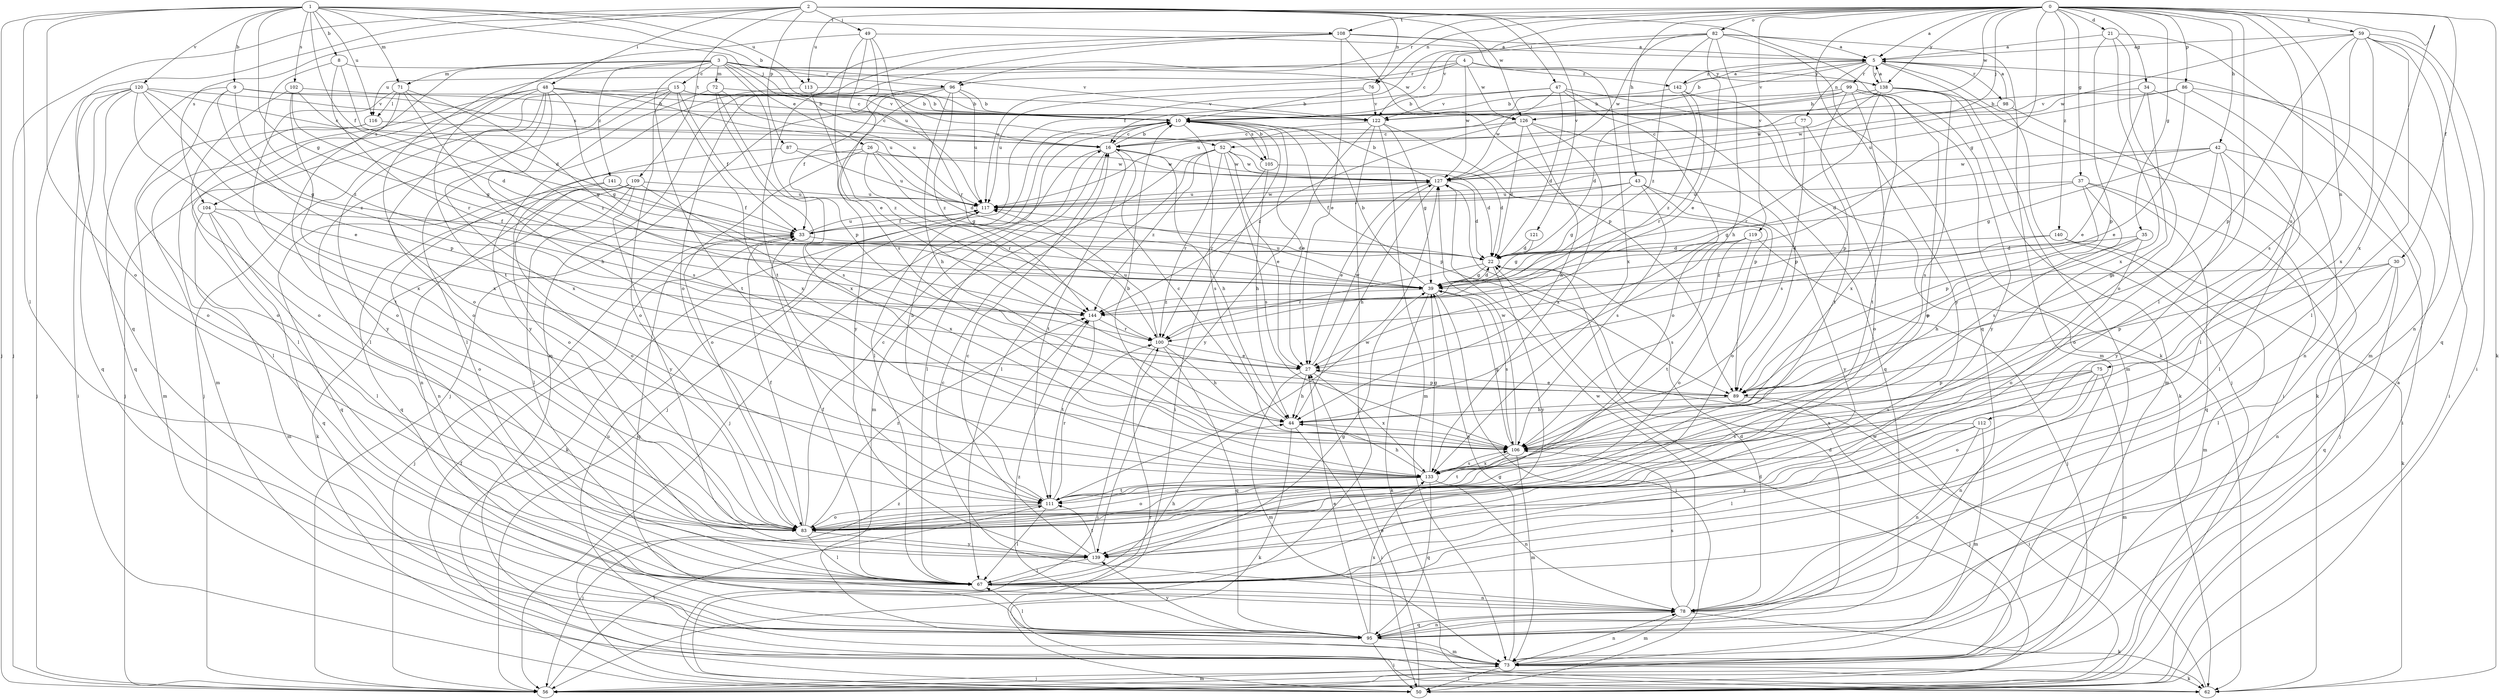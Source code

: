 strict digraph  {
0;
1;
2;
3;
4;
5;
8;
9;
10;
15;
16;
21;
22;
26;
27;
30;
33;
34;
35;
37;
39;
42;
43;
44;
47;
48;
49;
50;
52;
56;
59;
62;
67;
71;
72;
73;
75;
76;
77;
78;
82;
83;
86;
87;
89;
95;
96;
98;
99;
100;
102;
104;
105;
106;
108;
109;
111;
112;
113;
116;
117;
119;
120;
121;
122;
126;
127;
133;
138;
139;
140;
141;
142;
144;
0 -> 5  [label=a];
0 -> 21  [label=d];
0 -> 30  [label=f];
0 -> 33  [label=f];
0 -> 34  [label=g];
0 -> 35  [label=g];
0 -> 37  [label=g];
0 -> 39  [label=g];
0 -> 42  [label=h];
0 -> 43  [label=h];
0 -> 52  [label=j];
0 -> 59  [label=k];
0 -> 62  [label=k];
0 -> 67  [label=l];
0 -> 75  [label=n];
0 -> 76  [label=n];
0 -> 82  [label=o];
0 -> 86  [label=p];
0 -> 95  [label=q];
0 -> 96  [label=r];
0 -> 108  [label=t];
0 -> 112  [label=u];
0 -> 113  [label=u];
0 -> 119  [label=v];
0 -> 126  [label=w];
0 -> 133  [label=x];
0 -> 138  [label=y];
0 -> 140  [label=z];
1 -> 8  [label=b];
1 -> 9  [label=b];
1 -> 10  [label=b];
1 -> 33  [label=f];
1 -> 39  [label=g];
1 -> 52  [label=j];
1 -> 56  [label=j];
1 -> 67  [label=l];
1 -> 71  [label=m];
1 -> 83  [label=o];
1 -> 102  [label=s];
1 -> 108  [label=t];
1 -> 113  [label=u];
1 -> 116  [label=u];
1 -> 120  [label=v];
2 -> 47  [label=i];
2 -> 48  [label=i];
2 -> 49  [label=i];
2 -> 56  [label=j];
2 -> 62  [label=k];
2 -> 76  [label=n];
2 -> 87  [label=p];
2 -> 95  [label=q];
2 -> 104  [label=s];
2 -> 109  [label=t];
2 -> 121  [label=v];
2 -> 126  [label=w];
3 -> 15  [label=c];
3 -> 16  [label=c];
3 -> 26  [label=e];
3 -> 71  [label=m];
3 -> 72  [label=m];
3 -> 83  [label=o];
3 -> 89  [label=p];
3 -> 96  [label=r];
3 -> 104  [label=s];
3 -> 111  [label=t];
3 -> 122  [label=v];
3 -> 126  [label=w];
3 -> 141  [label=z];
4 -> 96  [label=r];
4 -> 116  [label=u];
4 -> 117  [label=u];
4 -> 126  [label=w];
4 -> 127  [label=w];
4 -> 138  [label=y];
4 -> 142  [label=z];
5 -> 10  [label=b];
5 -> 56  [label=j];
5 -> 73  [label=m];
5 -> 77  [label=n];
5 -> 98  [label=r];
5 -> 99  [label=r];
5 -> 122  [label=v];
5 -> 138  [label=y];
5 -> 142  [label=z];
8 -> 22  [label=d];
8 -> 100  [label=r];
8 -> 138  [label=y];
8 -> 144  [label=z];
9 -> 39  [label=g];
9 -> 83  [label=o];
9 -> 89  [label=p];
9 -> 95  [label=q];
9 -> 105  [label=s];
9 -> 122  [label=v];
10 -> 16  [label=c];
10 -> 27  [label=e];
10 -> 50  [label=i];
10 -> 56  [label=j];
10 -> 67  [label=l];
10 -> 89  [label=p];
10 -> 105  [label=s];
10 -> 106  [label=s];
15 -> 10  [label=b];
15 -> 16  [label=c];
15 -> 33  [label=f];
15 -> 56  [label=j];
15 -> 67  [label=l];
15 -> 83  [label=o];
15 -> 133  [label=x];
15 -> 139  [label=y];
16 -> 10  [label=b];
16 -> 44  [label=h];
16 -> 56  [label=j];
16 -> 67  [label=l];
16 -> 111  [label=t];
16 -> 127  [label=w];
21 -> 5  [label=a];
21 -> 73  [label=m];
21 -> 83  [label=o];
21 -> 89  [label=p];
21 -> 133  [label=x];
22 -> 39  [label=g];
22 -> 100  [label=r];
22 -> 139  [label=y];
26 -> 22  [label=d];
26 -> 39  [label=g];
26 -> 78  [label=n];
26 -> 83  [label=o];
26 -> 100  [label=r];
26 -> 127  [label=w];
27 -> 44  [label=h];
27 -> 73  [label=m];
27 -> 89  [label=p];
27 -> 127  [label=w];
27 -> 133  [label=x];
30 -> 39  [label=g];
30 -> 67  [label=l];
30 -> 78  [label=n];
30 -> 89  [label=p];
30 -> 95  [label=q];
33 -> 22  [label=d];
33 -> 56  [label=j];
33 -> 95  [label=q];
33 -> 117  [label=u];
34 -> 10  [label=b];
34 -> 27  [label=e];
34 -> 67  [label=l];
34 -> 106  [label=s];
35 -> 22  [label=d];
35 -> 44  [label=h];
35 -> 83  [label=o];
35 -> 89  [label=p];
37 -> 39  [label=g];
37 -> 56  [label=j];
37 -> 89  [label=p];
37 -> 95  [label=q];
37 -> 106  [label=s];
37 -> 117  [label=u];
39 -> 10  [label=b];
39 -> 22  [label=d];
39 -> 50  [label=i];
39 -> 62  [label=k];
39 -> 106  [label=s];
39 -> 117  [label=u];
39 -> 144  [label=z];
42 -> 22  [label=d];
42 -> 39  [label=g];
42 -> 50  [label=i];
42 -> 67  [label=l];
42 -> 83  [label=o];
42 -> 127  [label=w];
42 -> 139  [label=y];
43 -> 33  [label=f];
43 -> 39  [label=g];
43 -> 83  [label=o];
43 -> 106  [label=s];
43 -> 117  [label=u];
43 -> 139  [label=y];
44 -> 16  [label=c];
44 -> 50  [label=i];
44 -> 62  [label=k];
44 -> 106  [label=s];
47 -> 10  [label=b];
47 -> 22  [label=d];
47 -> 62  [label=k];
47 -> 83  [label=o];
47 -> 95  [label=q];
47 -> 122  [label=v];
47 -> 127  [label=w];
48 -> 10  [label=b];
48 -> 39  [label=g];
48 -> 56  [label=j];
48 -> 67  [label=l];
48 -> 73  [label=m];
48 -> 83  [label=o];
48 -> 106  [label=s];
48 -> 117  [label=u];
48 -> 122  [label=v];
48 -> 133  [label=x];
49 -> 5  [label=a];
49 -> 27  [label=e];
49 -> 100  [label=r];
49 -> 106  [label=s];
49 -> 111  [label=t];
49 -> 117  [label=u];
50 -> 5  [label=a];
50 -> 27  [label=e];
50 -> 33  [label=f];
50 -> 100  [label=r];
50 -> 144  [label=z];
52 -> 22  [label=d];
52 -> 27  [label=e];
52 -> 67  [label=l];
52 -> 73  [label=m];
52 -> 100  [label=r];
52 -> 106  [label=s];
52 -> 127  [label=w];
52 -> 144  [label=z];
56 -> 22  [label=d];
56 -> 73  [label=m];
56 -> 111  [label=t];
59 -> 5  [label=a];
59 -> 50  [label=i];
59 -> 67  [label=l];
59 -> 78  [label=n];
59 -> 89  [label=p];
59 -> 95  [label=q];
59 -> 106  [label=s];
59 -> 127  [label=w];
59 -> 133  [label=x];
62 -> 127  [label=w];
67 -> 33  [label=f];
67 -> 39  [label=g];
67 -> 44  [label=h];
67 -> 78  [label=n];
71 -> 39  [label=g];
71 -> 44  [label=h];
71 -> 83  [label=o];
71 -> 111  [label=t];
71 -> 144  [label=z];
71 -> 116  [label=l];
72 -> 10  [label=b];
72 -> 106  [label=s];
72 -> 117  [label=u];
72 -> 133  [label=x];
72 -> 139  [label=y];
73 -> 39  [label=g];
73 -> 50  [label=i];
73 -> 56  [label=j];
73 -> 62  [label=k];
73 -> 78  [label=n];
73 -> 117  [label=u];
75 -> 73  [label=m];
75 -> 78  [label=n];
75 -> 83  [label=o];
75 -> 89  [label=p];
75 -> 106  [label=s];
75 -> 133  [label=x];
76 -> 10  [label=b];
76 -> 117  [label=u];
76 -> 122  [label=v];
77 -> 16  [label=c];
77 -> 83  [label=o];
77 -> 106  [label=s];
78 -> 16  [label=c];
78 -> 22  [label=d];
78 -> 62  [label=k];
78 -> 73  [label=m];
78 -> 95  [label=q];
78 -> 106  [label=s];
78 -> 127  [label=w];
82 -> 5  [label=a];
82 -> 16  [label=c];
82 -> 27  [label=e];
82 -> 44  [label=h];
82 -> 73  [label=m];
82 -> 122  [label=v];
82 -> 127  [label=w];
82 -> 139  [label=y];
82 -> 144  [label=z];
83 -> 16  [label=c];
83 -> 33  [label=f];
83 -> 67  [label=l];
83 -> 139  [label=y];
83 -> 144  [label=z];
86 -> 27  [label=e];
86 -> 50  [label=i];
86 -> 78  [label=n];
86 -> 117  [label=u];
86 -> 122  [label=v];
87 -> 83  [label=o];
87 -> 117  [label=u];
87 -> 127  [label=w];
89 -> 27  [label=e];
89 -> 44  [label=h];
89 -> 50  [label=i];
89 -> 56  [label=j];
95 -> 22  [label=d];
95 -> 27  [label=e];
95 -> 50  [label=i];
95 -> 67  [label=l];
95 -> 73  [label=m];
95 -> 78  [label=n];
95 -> 133  [label=x];
95 -> 139  [label=y];
95 -> 144  [label=z];
96 -> 10  [label=b];
96 -> 33  [label=f];
96 -> 44  [label=h];
96 -> 56  [label=j];
96 -> 117  [label=u];
96 -> 139  [label=y];
96 -> 144  [label=z];
98 -> 5  [label=a];
98 -> 50  [label=i];
98 -> 127  [label=w];
99 -> 10  [label=b];
99 -> 22  [label=d];
99 -> 83  [label=o];
99 -> 89  [label=p];
99 -> 111  [label=t];
99 -> 117  [label=u];
99 -> 133  [label=x];
99 -> 139  [label=y];
100 -> 27  [label=e];
100 -> 44  [label=h];
100 -> 50  [label=i];
100 -> 95  [label=q];
100 -> 117  [label=u];
102 -> 10  [label=b];
102 -> 22  [label=d];
102 -> 39  [label=g];
102 -> 83  [label=o];
102 -> 133  [label=x];
104 -> 33  [label=f];
104 -> 67  [label=l];
104 -> 73  [label=m];
104 -> 83  [label=o];
104 -> 95  [label=q];
105 -> 10  [label=b];
105 -> 22  [label=d];
105 -> 44  [label=h];
105 -> 100  [label=r];
106 -> 10  [label=b];
106 -> 39  [label=g];
106 -> 73  [label=m];
106 -> 111  [label=t];
106 -> 127  [label=w];
106 -> 133  [label=x];
108 -> 5  [label=a];
108 -> 27  [label=e];
108 -> 73  [label=m];
108 -> 83  [label=o];
108 -> 89  [label=p];
108 -> 111  [label=t];
108 -> 133  [label=x];
109 -> 62  [label=k];
109 -> 67  [label=l];
109 -> 78  [label=n];
109 -> 95  [label=q];
109 -> 117  [label=u];
109 -> 133  [label=x];
109 -> 139  [label=y];
111 -> 10  [label=b];
111 -> 56  [label=j];
111 -> 67  [label=l];
111 -> 83  [label=o];
111 -> 100  [label=r];
111 -> 127  [label=w];
112 -> 67  [label=l];
112 -> 73  [label=m];
112 -> 78  [label=n];
112 -> 106  [label=s];
112 -> 139  [label=y];
113 -> 10  [label=b];
113 -> 67  [label=l];
113 -> 144  [label=z];
116 -> 16  [label=c];
116 -> 67  [label=l];
116 -> 73  [label=m];
117 -> 33  [label=f];
117 -> 62  [label=k];
117 -> 127  [label=w];
119 -> 22  [label=d];
119 -> 56  [label=j];
119 -> 83  [label=o];
119 -> 106  [label=s];
119 -> 111  [label=t];
120 -> 16  [label=c];
120 -> 27  [label=e];
120 -> 50  [label=i];
120 -> 56  [label=j];
120 -> 83  [label=o];
120 -> 95  [label=q];
120 -> 122  [label=v];
120 -> 133  [label=x];
120 -> 144  [label=z];
121 -> 22  [label=d];
121 -> 39  [label=g];
122 -> 16  [label=c];
122 -> 39  [label=g];
122 -> 56  [label=j];
122 -> 73  [label=m];
122 -> 89  [label=p];
122 -> 139  [label=y];
126 -> 16  [label=c];
126 -> 22  [label=d];
126 -> 44  [label=h];
126 -> 89  [label=p];
126 -> 133  [label=x];
126 -> 144  [label=z];
127 -> 10  [label=b];
127 -> 22  [label=d];
127 -> 27  [label=e];
127 -> 44  [label=h];
127 -> 117  [label=u];
133 -> 39  [label=g];
133 -> 44  [label=h];
133 -> 78  [label=n];
133 -> 83  [label=o];
133 -> 95  [label=q];
133 -> 106  [label=s];
133 -> 111  [label=t];
138 -> 5  [label=a];
138 -> 10  [label=b];
138 -> 62  [label=k];
138 -> 73  [label=m];
138 -> 100  [label=r];
138 -> 106  [label=s];
138 -> 127  [label=w];
139 -> 16  [label=c];
139 -> 67  [label=l];
139 -> 111  [label=t];
140 -> 22  [label=d];
140 -> 62  [label=k];
140 -> 73  [label=m];
140 -> 144  [label=z];
141 -> 33  [label=f];
141 -> 83  [label=o];
141 -> 95  [label=q];
141 -> 117  [label=u];
142 -> 5  [label=a];
142 -> 10  [label=b];
142 -> 100  [label=r];
142 -> 111  [label=t];
142 -> 144  [label=z];
144 -> 100  [label=r];
144 -> 111  [label=t];
}
